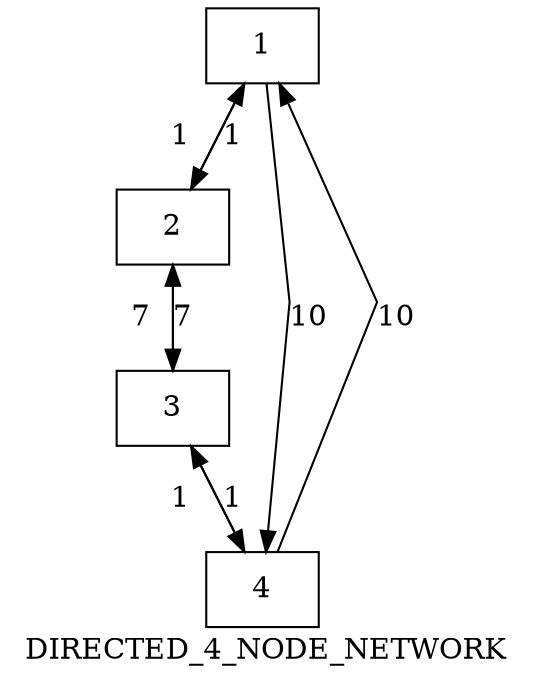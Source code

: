 digraph Test {

	/*compound=true*/
	node [shape=box];
	edge [len=2];
	/*Instantiation of nodes, required to successfully calling .get_node_list() 		(pydot) */
	1[]; 2[]; 3[]; 4[];
	overlap = scale;
	splines = false;
	label = DIRECTED_4_NODE_NETWORK;
	//orientation = portrait;

	1 -> 2	[label=1,throughput=16,latency=4,delay=3,bandwidth = 10];
	1 -> 4	[label=10,throughput=16,latency=4,delay=3,bandwidth = 10];
	2 -> 1	[label=1,throughput=12,latency=3,delay=2,bandwidth = 20];
	2 -> 3	[label=7,throughput=12,latency=3,delay=2,bandwidth = 20];
	3 -> 2	[label=7,throughput=10,latency=2,delay=4,bandwidth = 20];
	3 -> 4	[label=1,throughput=9,latency=5,delay=1,bandwidth = 20];
	4 -> 3	[label=1,throughput=9,latency=5,delay=1,bandwidth = 20];
	4 -> 1	[label=10,throughput=11,latency=6,delay=2,bandwidth = 20];
}
